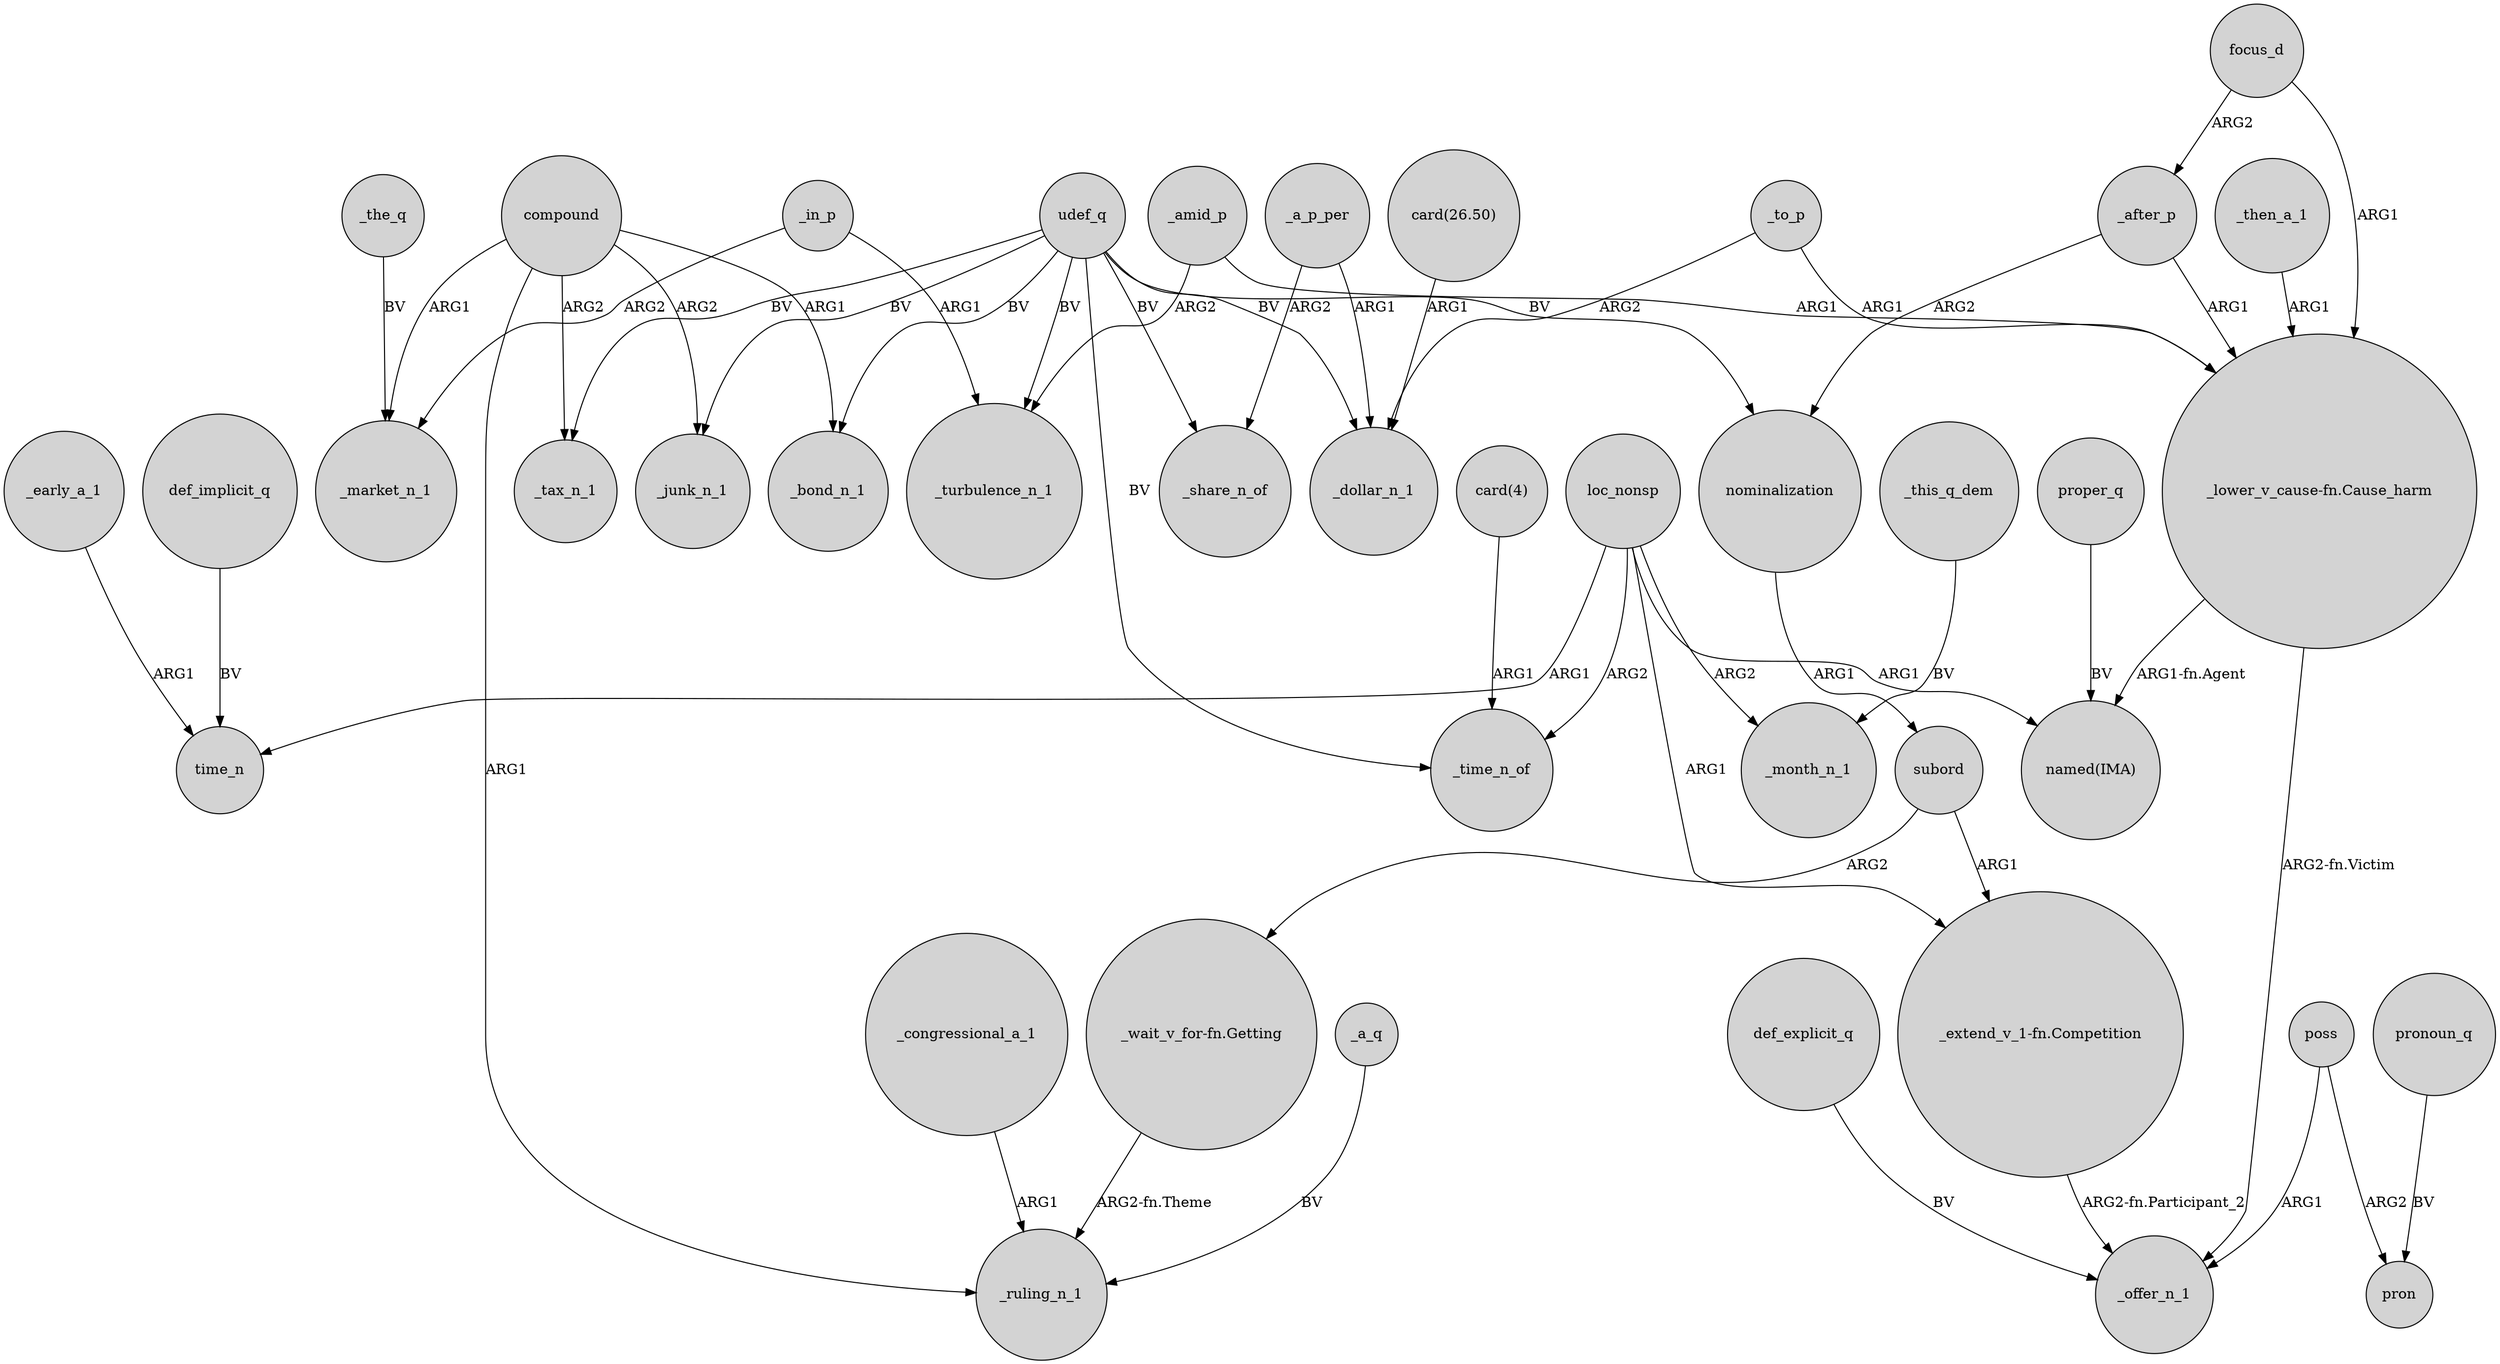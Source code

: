 digraph {
	node [shape=circle style=filled]
	_early_a_1 -> time_n [label=ARG1]
	"_lower_v_cause-fn.Cause_harm" -> "named(IMA)" [label="ARG1-fn.Agent"]
	udef_q -> _bond_n_1 [label=BV]
	udef_q -> _time_n_of [label=BV]
	_to_p -> "_lower_v_cause-fn.Cause_harm" [label=ARG1]
	"_wait_v_for-fn.Getting" -> _ruling_n_1 [label="ARG2-fn.Theme"]
	udef_q -> nominalization [label=BV]
	compound -> _bond_n_1 [label=ARG1]
	udef_q -> _tax_n_1 [label=BV]
	udef_q -> _turbulence_n_1 [label=BV]
	nominalization -> subord [label=ARG1]
	compound -> _junk_n_1 [label=ARG2]
	_to_p -> _dollar_n_1 [label=ARG2]
	focus_d -> "_lower_v_cause-fn.Cause_harm" [label=ARG1]
	_then_a_1 -> "_lower_v_cause-fn.Cause_harm" [label=ARG1]
	_after_p -> "_lower_v_cause-fn.Cause_harm" [label=ARG1]
	"_lower_v_cause-fn.Cause_harm" -> _offer_n_1 [label="ARG2-fn.Victim"]
	compound -> _ruling_n_1 [label=ARG1]
	subord -> "_extend_v_1-fn.Competition" [label=ARG1]
	_the_q -> _market_n_1 [label=BV]
	loc_nonsp -> _month_n_1 [label=ARG2]
	loc_nonsp -> "named(IMA)" [label=ARG1]
	_after_p -> nominalization [label=ARG2]
	pronoun_q -> pron [label=BV]
	poss -> _offer_n_1 [label=ARG1]
	poss -> pron [label=ARG2]
	_in_p -> _market_n_1 [label=ARG2]
	_a_p_per -> _share_n_of [label=ARG2]
	udef_q -> _share_n_of [label=BV]
	"card(26.50)" -> _dollar_n_1 [label=ARG1]
	compound -> _tax_n_1 [label=ARG2]
	udef_q -> _dollar_n_1 [label=BV]
	_congressional_a_1 -> _ruling_n_1 [label=ARG1]
	loc_nonsp -> "_extend_v_1-fn.Competition" [label=ARG1]
	"card(4)" -> _time_n_of [label=ARG1]
	def_explicit_q -> _offer_n_1 [label=BV]
	focus_d -> _after_p [label=ARG2]
	proper_q -> "named(IMA)" [label=BV]
	loc_nonsp -> time_n [label=ARG1]
	_this_q_dem -> _month_n_1 [label=BV]
	_a_p_per -> _dollar_n_1 [label=ARG1]
	udef_q -> _junk_n_1 [label=BV]
	loc_nonsp -> _time_n_of [label=ARG2]
	_in_p -> _turbulence_n_1 [label=ARG1]
	_a_q -> _ruling_n_1 [label=BV]
	_amid_p -> _turbulence_n_1 [label=ARG2]
	compound -> _market_n_1 [label=ARG1]
	_amid_p -> "_lower_v_cause-fn.Cause_harm" [label=ARG1]
	subord -> "_wait_v_for-fn.Getting" [label=ARG2]
	"_extend_v_1-fn.Competition" -> _offer_n_1 [label="ARG2-fn.Participant_2"]
	def_implicit_q -> time_n [label=BV]
}
